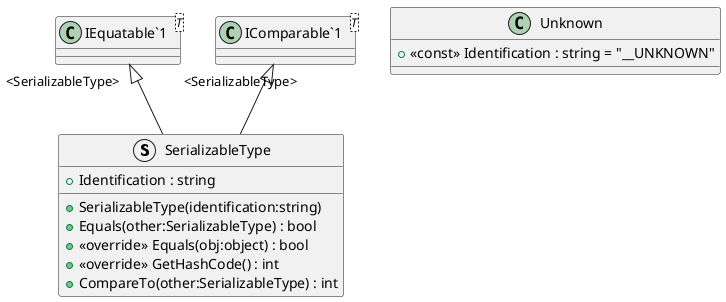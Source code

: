 @startuml
struct SerializableType {
    + Identification : string
    + SerializableType(identification:string)
    + Equals(other:SerializableType) : bool
    + <<override>> Equals(obj:object) : bool
    + <<override>> GetHashCode() : int
    + CompareTo(other:SerializableType) : int
}
class Unknown {
    + <<const>> Identification : string = "__UNKNOWN"
}
class "IEquatable`1"<T> {
}
class "IComparable`1"<T> {
}
"IEquatable`1" "<SerializableType>" <|-- SerializableType
"IComparable`1" "<SerializableType>" <|-- SerializableType
@enduml
